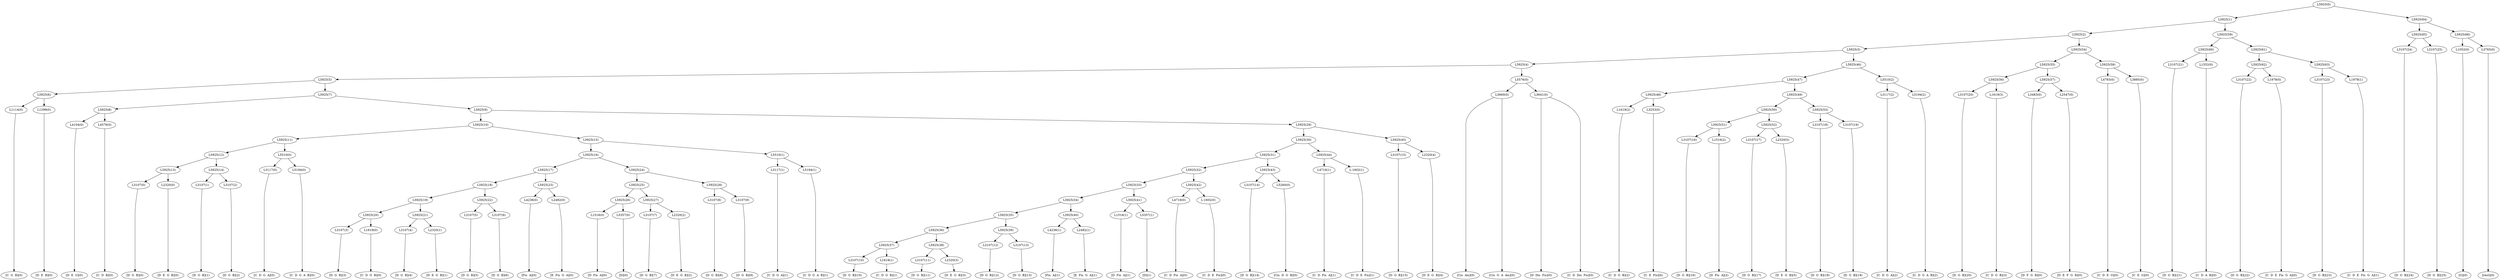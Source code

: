 digraph sample{
"L1114(0)"->"[C  G  B](0)"
"L1299(0)"->"[D  E  B](0)"
"L5925(6)"->"L1114(0)"
"L5925(6)"->"L1299(0)"
"L4104(0)"->"[D  E  G](0)"
"L4576(0)"->"[C  D  B](0)"
"L5925(8)"->"L4104(0)"
"L5925(8)"->"L4576(0)"
"L3107(0)"->"[D  G  B](0)"
"L2320(0)"->"[D  E  G  B](0)"
"L5925(13)"->"L3107(0)"
"L5925(13)"->"L2320(0)"
"L3107(1)"->"[D  G  B](1)"
"L3107(2)"->"[D  G  B](2)"
"L5925(14)"->"L3107(1)"
"L5925(14)"->"L3107(2)"
"L5925(12)"->"L5925(13)"
"L5925(12)"->"L5925(14)"
"L3117(0)"->"[C  D  G  A](0)"
"L5194(0)"->"[C  D  G  A  B](0)"
"L5510(0)"->"L3117(0)"
"L5510(0)"->"L5194(0)"
"L5925(11)"->"L5925(12)"
"L5925(11)"->"L5510(0)"
"L3107(3)"->"[D  G  B](3)"
"L1619(0)"->"[C  D  G  B](0)"
"L5925(20)"->"L3107(3)"
"L5925(20)"->"L1619(0)"
"L3107(4)"->"[D  G  B](4)"
"L2320(1)"->"[D  E  G  B](1)"
"L5925(21)"->"L3107(4)"
"L5925(21)"->"L2320(1)"
"L5925(19)"->"L5925(20)"
"L5925(19)"->"L5925(21)"
"L3107(5)"->"[D  G  B](5)"
"L3107(6)"->"[D  G  B](6)"
"L5925(22)"->"L3107(5)"
"L5925(22)"->"L3107(6)"
"L5925(18)"->"L5925(19)"
"L5925(18)"->"L5925(22)"
"L4236(0)"->"[Fis  A](0)"
"L2482(0)"->"[E  Fis  G  A](0)"
"L5925(23)"->"L4236(0)"
"L5925(23)"->"L2482(0)"
"L5925(17)"->"L5925(18)"
"L5925(17)"->"L5925(23)"
"L1516(0)"->"[D  Fis  A](0)"
"L5357(0)"->"[D](0)"
"L5925(26)"->"L1516(0)"
"L5925(26)"->"L5357(0)"
"L3107(7)"->"[D  G  B](7)"
"L2320(2)"->"[D  E  G  B](2)"
"L5925(27)"->"L3107(7)"
"L5925(27)"->"L2320(2)"
"L5925(25)"->"L5925(26)"
"L5925(25)"->"L5925(27)"
"L3107(8)"->"[D  G  B](8)"
"L3107(9)"->"[D  G  B](9)"
"L5925(28)"->"L3107(8)"
"L5925(28)"->"L3107(9)"
"L5925(24)"->"L5925(25)"
"L5925(24)"->"L5925(28)"
"L5925(16)"->"L5925(17)"
"L5925(16)"->"L5925(24)"
"L3117(1)"->"[C  D  G  A](1)"
"L5194(1)"->"[C  D  G  A  B](1)"
"L5510(1)"->"L3117(1)"
"L5510(1)"->"L5194(1)"
"L5925(15)"->"L5925(16)"
"L5925(15)"->"L5510(1)"
"L5925(10)"->"L5925(11)"
"L5925(10)"->"L5925(15)"
"L3107(10)"->"[D  G  B](10)"
"L1619(1)"->"[C  D  G  B](1)"
"L5925(37)"->"L3107(10)"
"L5925(37)"->"L1619(1)"
"L3107(11)"->"[D  G  B](11)"
"L2320(3)"->"[D  E  G  B](3)"
"L5925(38)"->"L3107(11)"
"L5925(38)"->"L2320(3)"
"L5925(36)"->"L5925(37)"
"L5925(36)"->"L5925(38)"
"L3107(12)"->"[D  G  B](12)"
"L3107(13)"->"[D  G  B](13)"
"L5925(39)"->"L3107(12)"
"L5925(39)"->"L3107(13)"
"L5925(35)"->"L5925(36)"
"L5925(35)"->"L5925(39)"
"L4236(1)"->"[Fis  A](1)"
"L2482(1)"->"[E  Fis  G  A](1)"
"L5925(40)"->"L4236(1)"
"L5925(40)"->"L2482(1)"
"L5925(34)"->"L5925(35)"
"L5925(34)"->"L5925(40)"
"L1516(1)"->"[D  Fis  A](1)"
"L5357(1)"->"[D](1)"
"L5925(41)"->"L1516(1)"
"L5925(41)"->"L5357(1)"
"L5925(33)"->"L5925(34)"
"L5925(33)"->"L5925(41)"
"L4716(0)"->"[C  D  Fis  A](0)"
"L-1602(0)"->"[C  D  E  Fis](0)"
"L5925(42)"->"L4716(0)"
"L5925(42)"->"L-1602(0)"
"L5925(32)"->"L5925(33)"
"L5925(32)"->"L5925(42)"
"L3107(14)"->"[D  G  B](14)"
"L5260(0)"->"[Cis  D  G  B](0)"
"L5925(43)"->"L3107(14)"
"L5925(43)"->"L5260(0)"
"L5925(31)"->"L5925(32)"
"L5925(31)"->"L5925(43)"
"L4716(1)"->"[C  D  Fis  A](1)"
"L-1602(1)"->"[C  D  E  Fis](1)"
"L5925(44)"->"L4716(1)"
"L5925(44)"->"L-1602(1)"
"L5925(30)"->"L5925(31)"
"L5925(30)"->"L5925(44)"
"L3107(15)"->"[D  G  B](15)"
"L2320(4)"->"[D  E  G  B](4)"
"L5925(45)"->"L3107(15)"
"L5925(45)"->"L2320(4)"
"L5925(29)"->"L5925(30)"
"L5925(29)"->"L5925(45)"
"L5925(9)"->"L5925(10)"
"L5925(9)"->"L5925(29)"
"L5925(7)"->"L5925(8)"
"L5925(7)"->"L5925(9)"
"L5925(5)"->"L5925(6)"
"L5925(5)"->"L5925(7)"
"L3660(0)"->"[Cis  Ais](0)"
"L3660(0)"->"[Cis  G  A  Ais](0)"
"L3641(0)"->"[D  Dis  Fis](0)"
"L3641(0)"->"[C  D  Dis  Fis](0)"
"L5576(0)"->"L3660(0)"
"L5576(0)"->"L3641(0)"
"L5925(4)"->"L5925(5)"
"L5925(4)"->"L5576(0)"
"L1619(2)"->"[C  D  G  B](2)"
"L3253(0)"->"[C  E  Fis](0)"
"L5925(48)"->"L1619(2)"
"L5925(48)"->"L3253(0)"
"L3107(16)"->"[D  G  B](16)"
"L1516(2)"->"[D  Fis  A](2)"
"L5925(51)"->"L3107(16)"
"L5925(51)"->"L1516(2)"
"L3107(17)"->"[D  G  B](17)"
"L2320(5)"->"[D  E  G  B](5)"
"L5925(52)"->"L3107(17)"
"L5925(52)"->"L2320(5)"
"L5925(50)"->"L5925(51)"
"L5925(50)"->"L5925(52)"
"L3107(18)"->"[D  G  B](18)"
"L3107(19)"->"[D  G  B](19)"
"L5925(53)"->"L3107(18)"
"L5925(53)"->"L3107(19)"
"L5925(49)"->"L5925(50)"
"L5925(49)"->"L5925(53)"
"L5925(47)"->"L5925(48)"
"L5925(47)"->"L5925(49)"
"L3117(2)"->"[C  D  G  A](2)"
"L5194(2)"->"[C  D  G  A  B](2)"
"L5510(2)"->"L3117(2)"
"L5510(2)"->"L5194(2)"
"L5925(46)"->"L5925(47)"
"L5925(46)"->"L5510(2)"
"L5925(3)"->"L5925(4)"
"L5925(3)"->"L5925(46)"
"L3107(20)"->"[D  G  B](20)"
"L1619(3)"->"[C  D  G  B](3)"
"L5925(56)"->"L3107(20)"
"L5925(56)"->"L1619(3)"
"L3483(0)"->"[D  F  G  B](0)"
"L2547(0)"->"[D  E  F  G  B](0)"
"L5925(57)"->"L3483(0)"
"L5925(57)"->"L2547(0)"
"L5925(55)"->"L5925(56)"
"L5925(55)"->"L5925(57)"
"L4783(0)"->"[C  D  E  G](0)"
"L3885(0)"->"[C  E  G](0)"
"L5925(58)"->"L4783(0)"
"L5925(58)"->"L3885(0)"
"L5925(54)"->"L5925(55)"
"L5925(54)"->"L5925(58)"
"L5925(2)"->"L5925(3)"
"L5925(2)"->"L5925(54)"
"L3107(21)"->"[D  G  B](21)"
"L1552(0)"->"[C  D  A  B](0)"
"L5925(60)"->"L3107(21)"
"L5925(60)"->"L1552(0)"
"L3107(22)"->"[D  G  B](22)"
"L1978(0)"->"[C  D  E  Fis  G  A](0)"
"L5925(62)"->"L3107(22)"
"L5925(62)"->"L1978(0)"
"L3107(23)"->"[D  G  B](23)"
"L1978(1)"->"[C  D  E  Fis  G  A](1)"
"L5925(63)"->"L3107(23)"
"L5925(63)"->"L1978(1)"
"L5925(61)"->"L5925(62)"
"L5925(61)"->"L5925(63)"
"L5925(59)"->"L5925(60)"
"L5925(59)"->"L5925(61)"
"L5925(1)"->"L5925(2)"
"L5925(1)"->"L5925(59)"
"L3107(24)"->"[D  G  B](24)"
"L3107(25)"->"[D  G  B](25)"
"L5925(65)"->"L3107(24)"
"L5925(65)"->"L3107(25)"
"L1052(0)"->"[G](0)"
"L3765(0)"->"[rest](0)"
"L5925(66)"->"L1052(0)"
"L5925(66)"->"L3765(0)"
"L5925(64)"->"L5925(65)"
"L5925(64)"->"L5925(66)"
"L5925(0)"->"L5925(1)"
"L5925(0)"->"L5925(64)"
{rank = min; "L5925(0)"}
{rank = same; "L5925(1)"; "L5925(64)";}
{rank = same; "L5925(2)"; "L5925(59)"; "L5925(65)"; "L5925(66)";}
{rank = same; "L5925(3)"; "L5925(54)"; "L5925(60)"; "L5925(61)"; "L3107(24)"; "L3107(25)"; "L1052(0)"; "L3765(0)";}
{rank = same; "L5925(4)"; "L5925(46)"; "L5925(55)"; "L5925(58)"; "L3107(21)"; "L1552(0)"; "L5925(62)"; "L5925(63)";}
{rank = same; "L5925(5)"; "L5576(0)"; "L5925(47)"; "L5510(2)"; "L5925(56)"; "L5925(57)"; "L4783(0)"; "L3885(0)"; "L3107(22)"; "L1978(0)"; "L3107(23)"; "L1978(1)";}
{rank = same; "L5925(6)"; "L5925(7)"; "L3660(0)"; "L3641(0)"; "L5925(48)"; "L5925(49)"; "L3117(2)"; "L5194(2)"; "L3107(20)"; "L1619(3)"; "L3483(0)"; "L2547(0)";}
{rank = same; "L1114(0)"; "L1299(0)"; "L5925(8)"; "L5925(9)"; "L1619(2)"; "L3253(0)"; "L5925(50)"; "L5925(53)";}
{rank = same; "L4104(0)"; "L4576(0)"; "L5925(10)"; "L5925(29)"; "L5925(51)"; "L5925(52)"; "L3107(18)"; "L3107(19)";}
{rank = same; "L5925(11)"; "L5925(15)"; "L5925(30)"; "L5925(45)"; "L3107(16)"; "L1516(2)"; "L3107(17)"; "L2320(5)";}
{rank = same; "L5925(12)"; "L5510(0)"; "L5925(16)"; "L5510(1)"; "L5925(31)"; "L5925(44)"; "L3107(15)"; "L2320(4)";}
{rank = same; "L5925(13)"; "L5925(14)"; "L3117(0)"; "L5194(0)"; "L5925(17)"; "L5925(24)"; "L3117(1)"; "L5194(1)"; "L5925(32)"; "L5925(43)"; "L4716(1)"; "L-1602(1)";}
{rank = same; "L3107(0)"; "L2320(0)"; "L3107(1)"; "L3107(2)"; "L5925(18)"; "L5925(23)"; "L5925(25)"; "L5925(28)"; "L5925(33)"; "L5925(42)"; "L3107(14)"; "L5260(0)";}
{rank = same; "L5925(19)"; "L5925(22)"; "L4236(0)"; "L2482(0)"; "L5925(26)"; "L5925(27)"; "L3107(8)"; "L3107(9)"; "L5925(34)"; "L5925(41)"; "L4716(0)"; "L-1602(0)";}
{rank = same; "L5925(20)"; "L5925(21)"; "L3107(5)"; "L3107(6)"; "L1516(0)"; "L5357(0)"; "L3107(7)"; "L2320(2)"; "L5925(35)"; "L5925(40)"; "L1516(1)"; "L5357(1)";}
{rank = same; "L3107(3)"; "L1619(0)"; "L3107(4)"; "L2320(1)"; "L5925(36)"; "L5925(39)"; "L4236(1)"; "L2482(1)";}
{rank = same; "L5925(37)"; "L5925(38)"; "L3107(12)"; "L3107(13)";}
{rank = same; "L3107(10)"; "L1619(1)"; "L3107(11)"; "L2320(3)";}
{rank = max; "[C  D  A  B](0)"; "[C  D  B](0)"; "[C  D  Dis  Fis](0)"; "[C  D  E  Fis  G  A](0)"; "[C  D  E  Fis  G  A](1)"; "[C  D  E  Fis](0)"; "[C  D  E  Fis](1)"; "[C  D  E  G](0)"; "[C  D  Fis  A](0)"; "[C  D  Fis  A](1)"; "[C  D  G  A  B](0)"; "[C  D  G  A  B](1)"; "[C  D  G  A  B](2)"; "[C  D  G  A](0)"; "[C  D  G  A](1)"; "[C  D  G  A](2)"; "[C  D  G  B](0)"; "[C  D  G  B](1)"; "[C  D  G  B](2)"; "[C  D  G  B](3)"; "[C  E  Fis](0)"; "[C  E  G](0)"; "[C  G  B](0)"; "[Cis  Ais](0)"; "[Cis  D  G  B](0)"; "[Cis  G  A  Ais](0)"; "[D  Dis  Fis](0)"; "[D  E  B](0)"; "[D  E  F  G  B](0)"; "[D  E  G  B](0)"; "[D  E  G  B](1)"; "[D  E  G  B](2)"; "[D  E  G  B](3)"; "[D  E  G  B](4)"; "[D  E  G  B](5)"; "[D  E  G](0)"; "[D  F  G  B](0)"; "[D  Fis  A](0)"; "[D  Fis  A](1)"; "[D  Fis  A](2)"; "[D  G  B](0)"; "[D  G  B](1)"; "[D  G  B](10)"; "[D  G  B](11)"; "[D  G  B](12)"; "[D  G  B](13)"; "[D  G  B](14)"; "[D  G  B](15)"; "[D  G  B](16)"; "[D  G  B](17)"; "[D  G  B](18)"; "[D  G  B](19)"; "[D  G  B](2)"; "[D  G  B](20)"; "[D  G  B](21)"; "[D  G  B](22)"; "[D  G  B](23)"; "[D  G  B](24)"; "[D  G  B](25)"; "[D  G  B](3)"; "[D  G  B](4)"; "[D  G  B](5)"; "[D  G  B](6)"; "[D  G  B](7)"; "[D  G  B](8)"; "[D  G  B](9)"; "[D](0)"; "[D](1)"; "[E  Fis  G  A](0)"; "[E  Fis  G  A](1)"; "[Fis  A](0)"; "[Fis  A](1)"; "[G](0)"; "[rest](0)";}
}